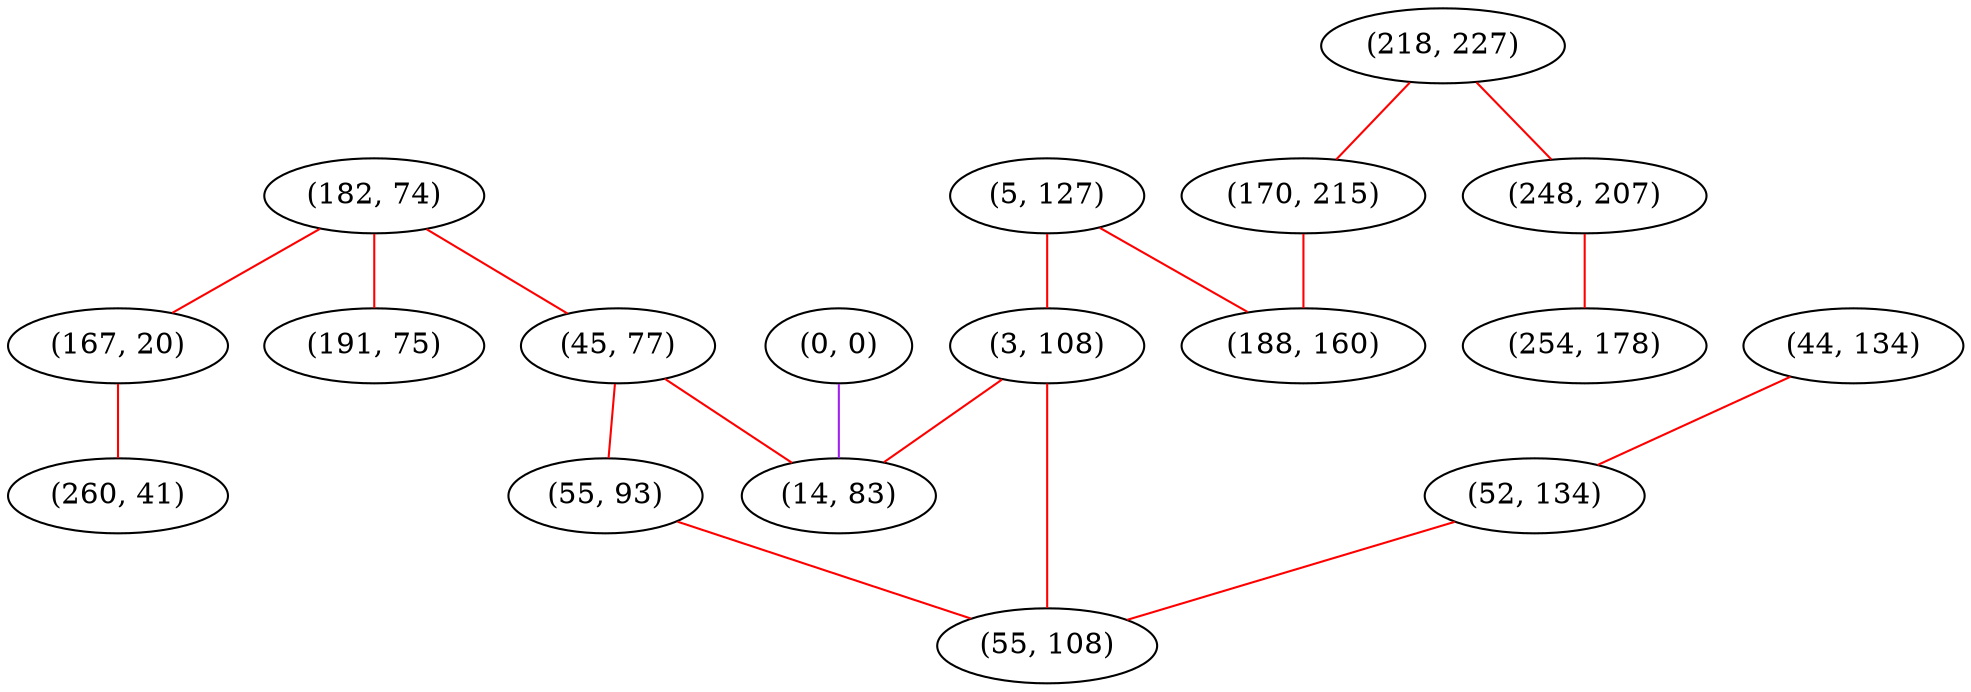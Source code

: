 graph "" {
"(182, 74)";
"(191, 75)";
"(5, 127)";
"(3, 108)";
"(45, 77)";
"(0, 0)";
"(14, 83)";
"(55, 93)";
"(218, 227)";
"(44, 134)";
"(248, 207)";
"(170, 215)";
"(167, 20)";
"(52, 134)";
"(188, 160)";
"(55, 108)";
"(260, 41)";
"(254, 178)";
"(182, 74)" -- "(167, 20)"  [color=red, key=0, weight=1];
"(182, 74)" -- "(191, 75)"  [color=red, key=0, weight=1];
"(182, 74)" -- "(45, 77)"  [color=red, key=0, weight=1];
"(5, 127)" -- "(3, 108)"  [color=red, key=0, weight=1];
"(5, 127)" -- "(188, 160)"  [color=red, key=0, weight=1];
"(3, 108)" -- "(55, 108)"  [color=red, key=0, weight=1];
"(3, 108)" -- "(14, 83)"  [color=red, key=0, weight=1];
"(45, 77)" -- "(14, 83)"  [color=red, key=0, weight=1];
"(45, 77)" -- "(55, 93)"  [color=red, key=0, weight=1];
"(0, 0)" -- "(14, 83)"  [color=purple, key=0, weight=4];
"(55, 93)" -- "(55, 108)"  [color=red, key=0, weight=1];
"(218, 227)" -- "(170, 215)"  [color=red, key=0, weight=1];
"(218, 227)" -- "(248, 207)"  [color=red, key=0, weight=1];
"(44, 134)" -- "(52, 134)"  [color=red, key=0, weight=1];
"(248, 207)" -- "(254, 178)"  [color=red, key=0, weight=1];
"(170, 215)" -- "(188, 160)"  [color=red, key=0, weight=1];
"(167, 20)" -- "(260, 41)"  [color=red, key=0, weight=1];
"(52, 134)" -- "(55, 108)"  [color=red, key=0, weight=1];
}
